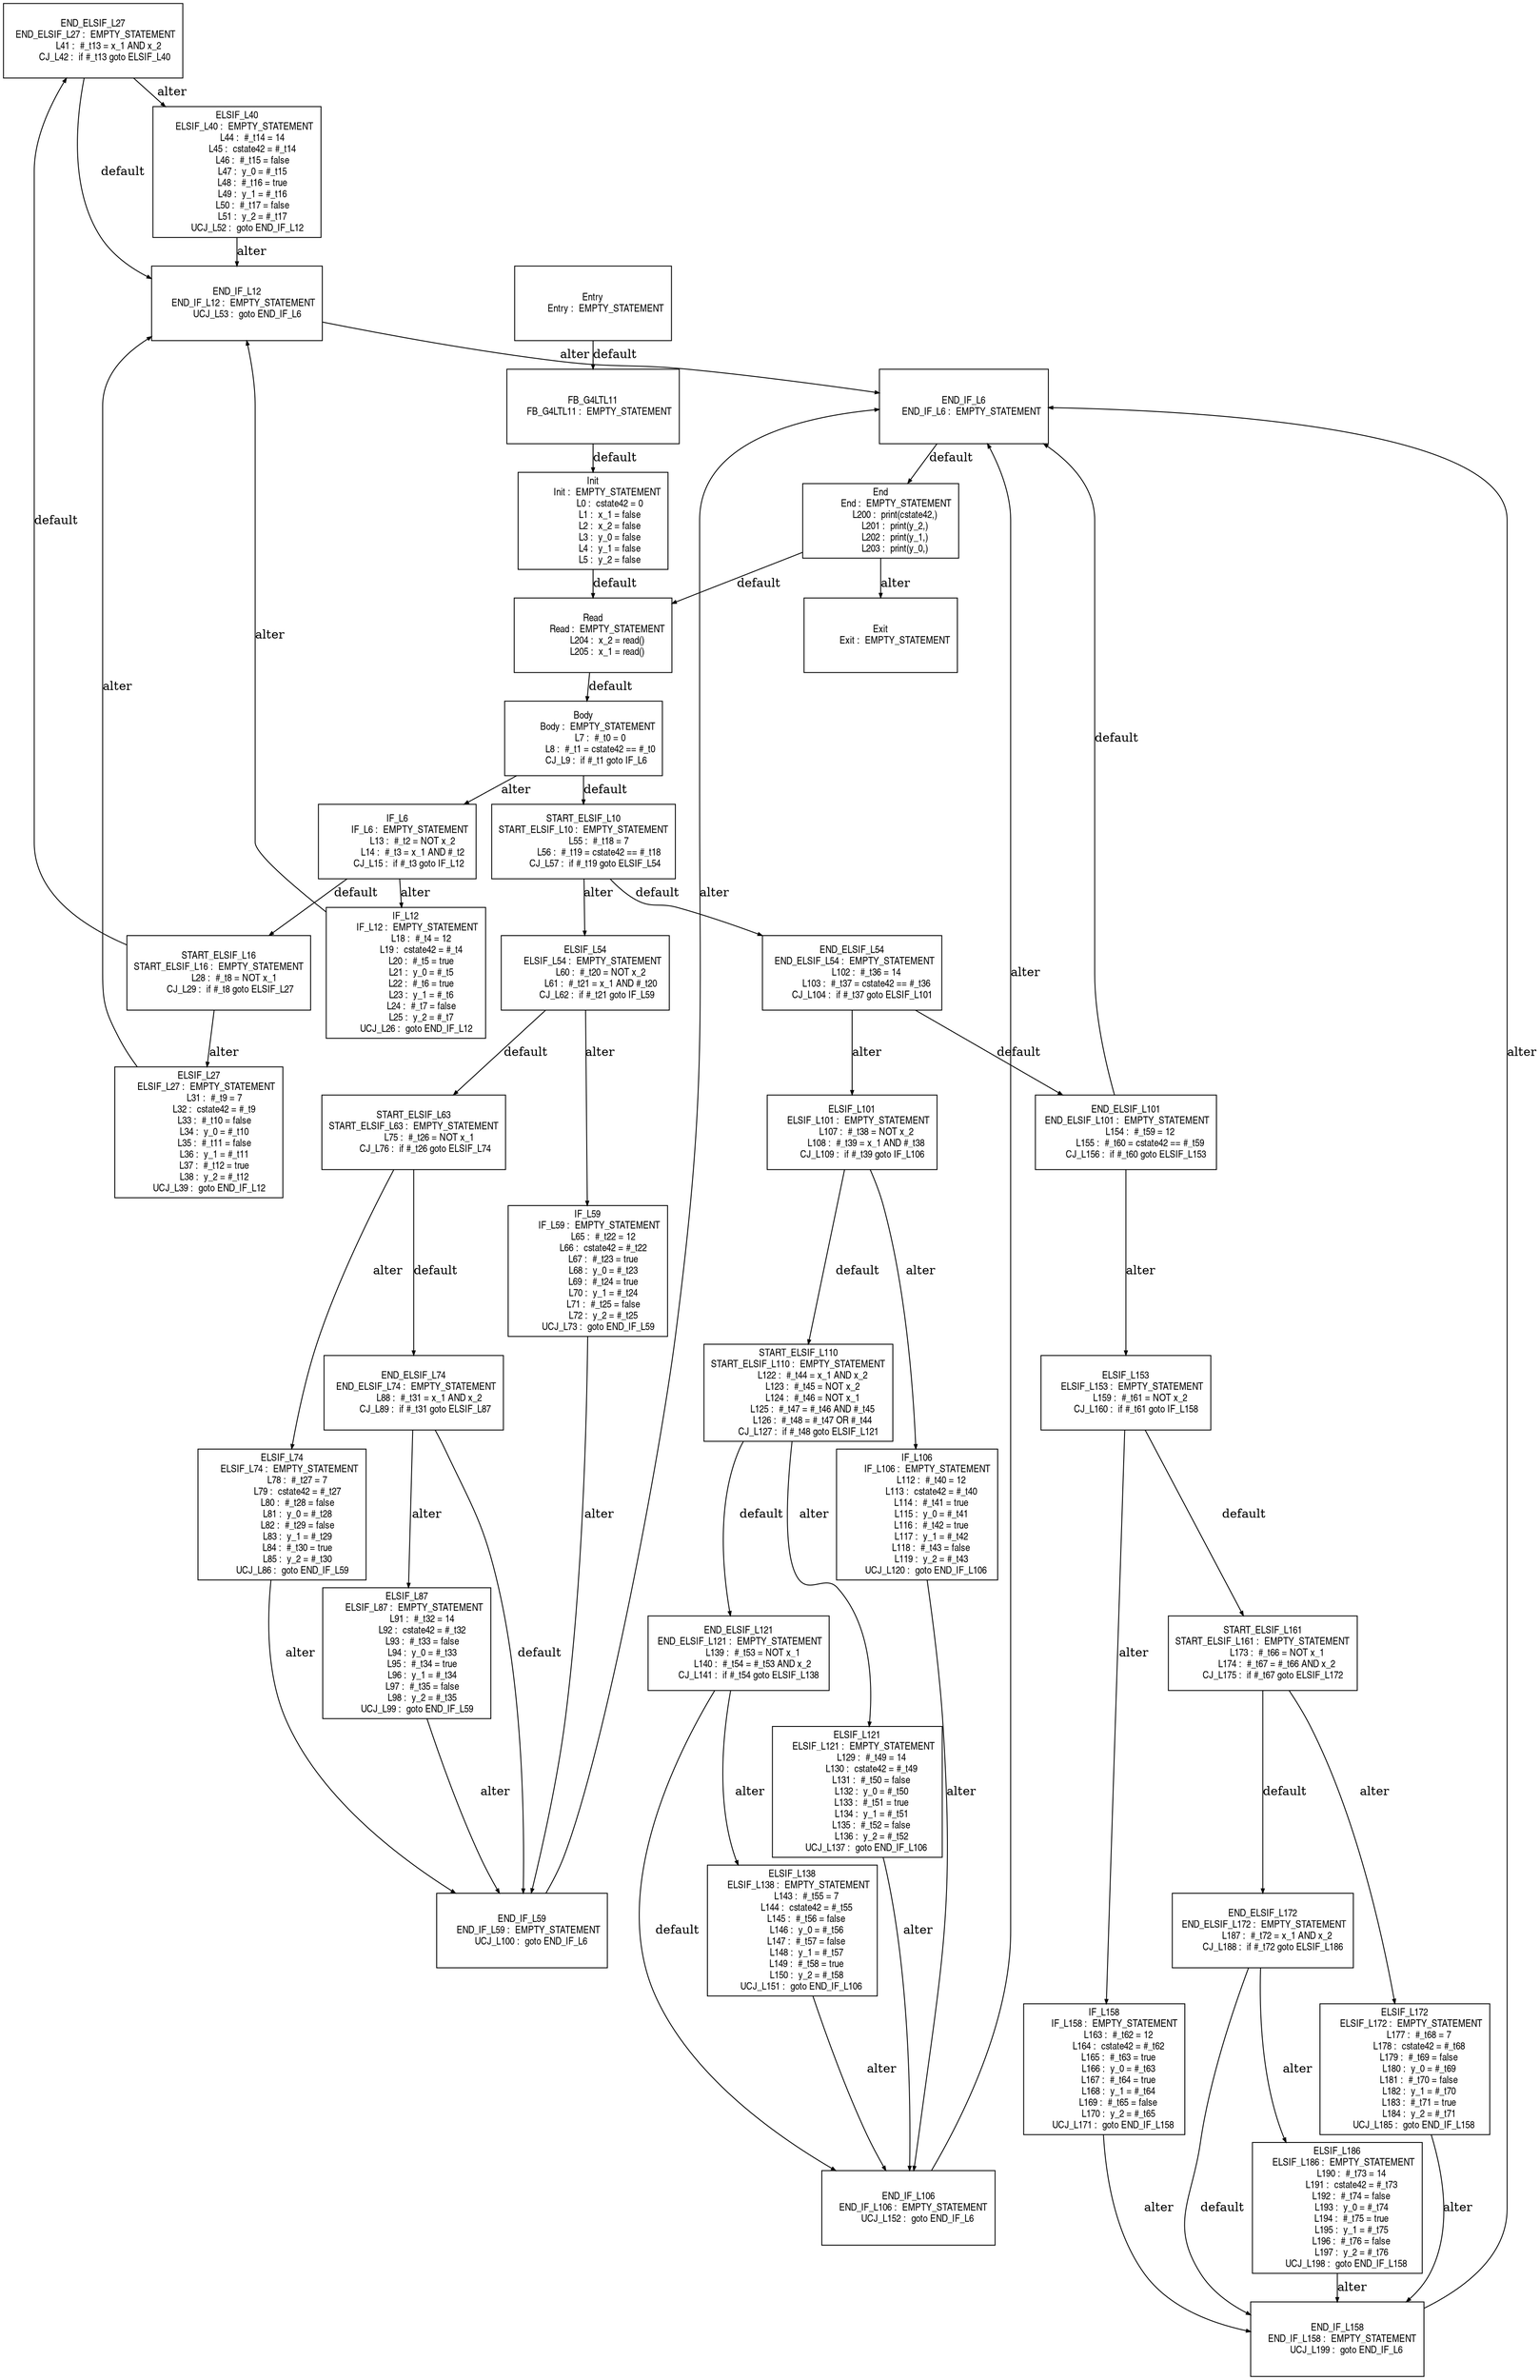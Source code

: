 digraph G {
  ranksep=.25;
  edge [arrowsize=.5]
  node [shape=rectangle, fontname="ArialNarrow",
        fontsize=12,  height=1.2];
  "END_ELSIF_L27
  END_ELSIF_L27 :  EMPTY_STATEMENT
            L41 :  #_t13 = x_1 AND x_2
         CJ_L42 :  if #_t13 goto ELSIF_L40
"; "Read
           Read :  EMPTY_STATEMENT
           L204 :  x_2 = read()
           L205 :  x_1 = read()
"; "END_ELSIF_L172
 END_ELSIF_L172 :  EMPTY_STATEMENT
           L187 :  #_t72 = x_1 AND x_2
        CJ_L188 :  if #_t72 goto ELSIF_L186
"; "END_ELSIF_L54
  END_ELSIF_L54 :  EMPTY_STATEMENT
           L102 :  #_t36 = 14
           L103 :  #_t37 = cstate42 == #_t36
        CJ_L104 :  if #_t37 goto ELSIF_L101
"; "ELSIF_L101
     ELSIF_L101 :  EMPTY_STATEMENT
           L107 :  #_t38 = NOT x_2
           L108 :  #_t39 = x_1 AND #_t38
        CJ_L109 :  if #_t39 goto IF_L106
"; "START_ELSIF_L63
START_ELSIF_L63 :  EMPTY_STATEMENT
            L75 :  #_t26 = NOT x_1
         CJ_L76 :  if #_t26 goto ELSIF_L74
"; "IF_L12
         IF_L12 :  EMPTY_STATEMENT
            L18 :  #_t4 = 12
            L19 :  cstate42 = #_t4
            L20 :  #_t5 = true
            L21 :  y_0 = #_t5
            L22 :  #_t6 = true
            L23 :  y_1 = #_t6
            L24 :  #_t7 = false
            L25 :  y_2 = #_t7
        UCJ_L26 :  goto END_IF_L12
"; "ELSIF_L153
     ELSIF_L153 :  EMPTY_STATEMENT
           L159 :  #_t61 = NOT x_2
        CJ_L160 :  if #_t61 goto IF_L158
"; "END_IF_L6
      END_IF_L6 :  EMPTY_STATEMENT
"; "Exit
           Exit :  EMPTY_STATEMENT
"; "END_IF_L12
     END_IF_L12 :  EMPTY_STATEMENT
        UCJ_L53 :  goto END_IF_L6
"; "IF_L59
         IF_L59 :  EMPTY_STATEMENT
            L65 :  #_t22 = 12
            L66 :  cstate42 = #_t22
            L67 :  #_t23 = true
            L68 :  y_0 = #_t23
            L69 :  #_t24 = true
            L70 :  y_1 = #_t24
            L71 :  #_t25 = false
            L72 :  y_2 = #_t25
        UCJ_L73 :  goto END_IF_L59
"; "ELSIF_L74
      ELSIF_L74 :  EMPTY_STATEMENT
            L78 :  #_t27 = 7
            L79 :  cstate42 = #_t27
            L80 :  #_t28 = false
            L81 :  y_0 = #_t28
            L82 :  #_t29 = false
            L83 :  y_1 = #_t29
            L84 :  #_t30 = true
            L85 :  y_2 = #_t30
        UCJ_L86 :  goto END_IF_L59
"; "START_ELSIF_L10
START_ELSIF_L10 :  EMPTY_STATEMENT
            L55 :  #_t18 = 7
            L56 :  #_t19 = cstate42 == #_t18
         CJ_L57 :  if #_t19 goto ELSIF_L54
"; "Init
           Init :  EMPTY_STATEMENT
             L0 :  cstate42 = 0
             L1 :  x_1 = false
             L2 :  x_2 = false
             L3 :  y_0 = false
             L4 :  y_1 = false
             L5 :  y_2 = false
"; "END_IF_L59
     END_IF_L59 :  EMPTY_STATEMENT
       UCJ_L100 :  goto END_IF_L6
"; "ELSIF_L186
     ELSIF_L186 :  EMPTY_STATEMENT
           L190 :  #_t73 = 14
           L191 :  cstate42 = #_t73
           L192 :  #_t74 = false
           L193 :  y_0 = #_t74
           L194 :  #_t75 = true
           L195 :  y_1 = #_t75
           L196 :  #_t76 = false
           L197 :  y_2 = #_t76
       UCJ_L198 :  goto END_IF_L158
"; "START_ELSIF_L110
START_ELSIF_L110 :  EMPTY_STATEMENT
           L122 :  #_t44 = x_1 AND x_2
           L123 :  #_t45 = NOT x_2
           L124 :  #_t46 = NOT x_1
           L125 :  #_t47 = #_t46 AND #_t45
           L126 :  #_t48 = #_t47 OR #_t44
        CJ_L127 :  if #_t48 goto ELSIF_L121
"; "ELSIF_L138
     ELSIF_L138 :  EMPTY_STATEMENT
           L143 :  #_t55 = 7
           L144 :  cstate42 = #_t55
           L145 :  #_t56 = false
           L146 :  y_0 = #_t56
           L147 :  #_t57 = false
           L148 :  y_1 = #_t57
           L149 :  #_t58 = true
           L150 :  y_2 = #_t58
       UCJ_L151 :  goto END_IF_L106
"; "END_ELSIF_L121
 END_ELSIF_L121 :  EMPTY_STATEMENT
           L139 :  #_t53 = NOT x_1
           L140 :  #_t54 = #_t53 AND x_2
        CJ_L141 :  if #_t54 goto ELSIF_L138
"; "FB_G4LTL11
     FB_G4LTL11 :  EMPTY_STATEMENT
"; "IF_L106
        IF_L106 :  EMPTY_STATEMENT
           L112 :  #_t40 = 12
           L113 :  cstate42 = #_t40
           L114 :  #_t41 = true
           L115 :  y_0 = #_t41
           L116 :  #_t42 = true
           L117 :  y_1 = #_t42
           L118 :  #_t43 = false
           L119 :  y_2 = #_t43
       UCJ_L120 :  goto END_IF_L106
"; "IF_L158
        IF_L158 :  EMPTY_STATEMENT
           L163 :  #_t62 = 12
           L164 :  cstate42 = #_t62
           L165 :  #_t63 = true
           L166 :  y_0 = #_t63
           L167 :  #_t64 = true
           L168 :  y_1 = #_t64
           L169 :  #_t65 = false
           L170 :  y_2 = #_t65
       UCJ_L171 :  goto END_IF_L158
"; "ELSIF_L27
      ELSIF_L27 :  EMPTY_STATEMENT
            L31 :  #_t9 = 7
            L32 :  cstate42 = #_t9
            L33 :  #_t10 = false
            L34 :  y_0 = #_t10
            L35 :  #_t11 = false
            L36 :  y_1 = #_t11
            L37 :  #_t12 = true
            L38 :  y_2 = #_t12
        UCJ_L39 :  goto END_IF_L12
"; "END_ELSIF_L74
  END_ELSIF_L74 :  EMPTY_STATEMENT
            L88 :  #_t31 = x_1 AND x_2
         CJ_L89 :  if #_t31 goto ELSIF_L87
"; "END_ELSIF_L101
 END_ELSIF_L101 :  EMPTY_STATEMENT
           L154 :  #_t59 = 12
           L155 :  #_t60 = cstate42 == #_t59
        CJ_L156 :  if #_t60 goto ELSIF_L153
"; "ELSIF_L40
      ELSIF_L40 :  EMPTY_STATEMENT
            L44 :  #_t14 = 14
            L45 :  cstate42 = #_t14
            L46 :  #_t15 = false
            L47 :  y_0 = #_t15
            L48 :  #_t16 = true
            L49 :  y_1 = #_t16
            L50 :  #_t17 = false
            L51 :  y_2 = #_t17
        UCJ_L52 :  goto END_IF_L12
"; "ELSIF_L54
      ELSIF_L54 :  EMPTY_STATEMENT
            L60 :  #_t20 = NOT x_2
            L61 :  #_t21 = x_1 AND #_t20
         CJ_L62 :  if #_t21 goto IF_L59
"; "ELSIF_L172
     ELSIF_L172 :  EMPTY_STATEMENT
           L177 :  #_t68 = 7
           L178 :  cstate42 = #_t68
           L179 :  #_t69 = false
           L180 :  y_0 = #_t69
           L181 :  #_t70 = false
           L182 :  y_1 = #_t70
           L183 :  #_t71 = true
           L184 :  y_2 = #_t71
       UCJ_L185 :  goto END_IF_L158
"; "ELSIF_L121
     ELSIF_L121 :  EMPTY_STATEMENT
           L129 :  #_t49 = 14
           L130 :  cstate42 = #_t49
           L131 :  #_t50 = false
           L132 :  y_0 = #_t50
           L133 :  #_t51 = true
           L134 :  y_1 = #_t51
           L135 :  #_t52 = false
           L136 :  y_2 = #_t52
       UCJ_L137 :  goto END_IF_L106
"; "END_IF_L106
    END_IF_L106 :  EMPTY_STATEMENT
       UCJ_L152 :  goto END_IF_L6
"; "ELSIF_L87
      ELSIF_L87 :  EMPTY_STATEMENT
            L91 :  #_t32 = 14
            L92 :  cstate42 = #_t32
            L93 :  #_t33 = false
            L94 :  y_0 = #_t33
            L95 :  #_t34 = true
            L96 :  y_1 = #_t34
            L97 :  #_t35 = false
            L98 :  y_2 = #_t35
        UCJ_L99 :  goto END_IF_L59
"; "END_IF_L158
    END_IF_L158 :  EMPTY_STATEMENT
       UCJ_L199 :  goto END_IF_L6
"; "START_ELSIF_L16
START_ELSIF_L16 :  EMPTY_STATEMENT
            L28 :  #_t8 = NOT x_1
         CJ_L29 :  if #_t8 goto ELSIF_L27
"; "Body
           Body :  EMPTY_STATEMENT
             L7 :  #_t0 = 0
             L8 :  #_t1 = cstate42 == #_t0
          CJ_L9 :  if #_t1 goto IF_L6
"; "Entry
          Entry :  EMPTY_STATEMENT
"; "End
            End :  EMPTY_STATEMENT
           L200 :  print(cstate42,)
           L201 :  print(y_2,)
           L202 :  print(y_1,)
           L203 :  print(y_0,)
"; "START_ELSIF_L161
START_ELSIF_L161 :  EMPTY_STATEMENT
           L173 :  #_t66 = NOT x_1
           L174 :  #_t67 = #_t66 AND x_2
        CJ_L175 :  if #_t67 goto ELSIF_L172
"; "IF_L6
          IF_L6 :  EMPTY_STATEMENT
            L13 :  #_t2 = NOT x_2
            L14 :  #_t3 = x_1 AND #_t2
         CJ_L15 :  if #_t3 goto IF_L12
"; 
  "FB_G4LTL11
     FB_G4LTL11 :  EMPTY_STATEMENT
" -> "Init
           Init :  EMPTY_STATEMENT
             L0 :  cstate42 = 0
             L1 :  x_1 = false
             L2 :  x_2 = false
             L3 :  y_0 = false
             L4 :  y_1 = false
             L5 :  y_2 = false
"  [label="default"];
  "Init
           Init :  EMPTY_STATEMENT
             L0 :  cstate42 = 0
             L1 :  x_1 = false
             L2 :  x_2 = false
             L3 :  y_0 = false
             L4 :  y_1 = false
             L5 :  y_2 = false
" -> "Read
           Read :  EMPTY_STATEMENT
           L204 :  x_2 = read()
           L205 :  x_1 = read()
"  [label="default"];
  "Body
           Body :  EMPTY_STATEMENT
             L7 :  #_t0 = 0
             L8 :  #_t1 = cstate42 == #_t0
          CJ_L9 :  if #_t1 goto IF_L6
" -> "START_ELSIF_L10
START_ELSIF_L10 :  EMPTY_STATEMENT
            L55 :  #_t18 = 7
            L56 :  #_t19 = cstate42 == #_t18
         CJ_L57 :  if #_t19 goto ELSIF_L54
"  [label="default"];
  "Body
           Body :  EMPTY_STATEMENT
             L7 :  #_t0 = 0
             L8 :  #_t1 = cstate42 == #_t0
          CJ_L9 :  if #_t1 goto IF_L6
" -> "IF_L6
          IF_L6 :  EMPTY_STATEMENT
            L13 :  #_t2 = NOT x_2
            L14 :  #_t3 = x_1 AND #_t2
         CJ_L15 :  if #_t3 goto IF_L12
"  [label="alter"];
  "IF_L6
          IF_L6 :  EMPTY_STATEMENT
            L13 :  #_t2 = NOT x_2
            L14 :  #_t3 = x_1 AND #_t2
         CJ_L15 :  if #_t3 goto IF_L12
" -> "START_ELSIF_L16
START_ELSIF_L16 :  EMPTY_STATEMENT
            L28 :  #_t8 = NOT x_1
         CJ_L29 :  if #_t8 goto ELSIF_L27
"  [label="default"];
  "IF_L6
          IF_L6 :  EMPTY_STATEMENT
            L13 :  #_t2 = NOT x_2
            L14 :  #_t3 = x_1 AND #_t2
         CJ_L15 :  if #_t3 goto IF_L12
" -> "IF_L12
         IF_L12 :  EMPTY_STATEMENT
            L18 :  #_t4 = 12
            L19 :  cstate42 = #_t4
            L20 :  #_t5 = true
            L21 :  y_0 = #_t5
            L22 :  #_t6 = true
            L23 :  y_1 = #_t6
            L24 :  #_t7 = false
            L25 :  y_2 = #_t7
        UCJ_L26 :  goto END_IF_L12
"  [label="alter"];
  "IF_L12
         IF_L12 :  EMPTY_STATEMENT
            L18 :  #_t4 = 12
            L19 :  cstate42 = #_t4
            L20 :  #_t5 = true
            L21 :  y_0 = #_t5
            L22 :  #_t6 = true
            L23 :  y_1 = #_t6
            L24 :  #_t7 = false
            L25 :  y_2 = #_t7
        UCJ_L26 :  goto END_IF_L12
" -> "END_IF_L12
     END_IF_L12 :  EMPTY_STATEMENT
        UCJ_L53 :  goto END_IF_L6
"  [label="alter"];
  "START_ELSIF_L16
START_ELSIF_L16 :  EMPTY_STATEMENT
            L28 :  #_t8 = NOT x_1
         CJ_L29 :  if #_t8 goto ELSIF_L27
" -> "END_ELSIF_L27
  END_ELSIF_L27 :  EMPTY_STATEMENT
            L41 :  #_t13 = x_1 AND x_2
         CJ_L42 :  if #_t13 goto ELSIF_L40
"  [label="default"];
  "START_ELSIF_L16
START_ELSIF_L16 :  EMPTY_STATEMENT
            L28 :  #_t8 = NOT x_1
         CJ_L29 :  if #_t8 goto ELSIF_L27
" -> "ELSIF_L27
      ELSIF_L27 :  EMPTY_STATEMENT
            L31 :  #_t9 = 7
            L32 :  cstate42 = #_t9
            L33 :  #_t10 = false
            L34 :  y_0 = #_t10
            L35 :  #_t11 = false
            L36 :  y_1 = #_t11
            L37 :  #_t12 = true
            L38 :  y_2 = #_t12
        UCJ_L39 :  goto END_IF_L12
"  [label="alter"];
  "ELSIF_L27
      ELSIF_L27 :  EMPTY_STATEMENT
            L31 :  #_t9 = 7
            L32 :  cstate42 = #_t9
            L33 :  #_t10 = false
            L34 :  y_0 = #_t10
            L35 :  #_t11 = false
            L36 :  y_1 = #_t11
            L37 :  #_t12 = true
            L38 :  y_2 = #_t12
        UCJ_L39 :  goto END_IF_L12
" -> "END_IF_L12
     END_IF_L12 :  EMPTY_STATEMENT
        UCJ_L53 :  goto END_IF_L6
"  [label="alter"];
  "END_ELSIF_L27
  END_ELSIF_L27 :  EMPTY_STATEMENT
            L41 :  #_t13 = x_1 AND x_2
         CJ_L42 :  if #_t13 goto ELSIF_L40
" -> "END_IF_L12
     END_IF_L12 :  EMPTY_STATEMENT
        UCJ_L53 :  goto END_IF_L6
"  [label="default"];
  "END_ELSIF_L27
  END_ELSIF_L27 :  EMPTY_STATEMENT
            L41 :  #_t13 = x_1 AND x_2
         CJ_L42 :  if #_t13 goto ELSIF_L40
" -> "ELSIF_L40
      ELSIF_L40 :  EMPTY_STATEMENT
            L44 :  #_t14 = 14
            L45 :  cstate42 = #_t14
            L46 :  #_t15 = false
            L47 :  y_0 = #_t15
            L48 :  #_t16 = true
            L49 :  y_1 = #_t16
            L50 :  #_t17 = false
            L51 :  y_2 = #_t17
        UCJ_L52 :  goto END_IF_L12
"  [label="alter"];
  "ELSIF_L40
      ELSIF_L40 :  EMPTY_STATEMENT
            L44 :  #_t14 = 14
            L45 :  cstate42 = #_t14
            L46 :  #_t15 = false
            L47 :  y_0 = #_t15
            L48 :  #_t16 = true
            L49 :  y_1 = #_t16
            L50 :  #_t17 = false
            L51 :  y_2 = #_t17
        UCJ_L52 :  goto END_IF_L12
" -> "END_IF_L12
     END_IF_L12 :  EMPTY_STATEMENT
        UCJ_L53 :  goto END_IF_L6
"  [label="alter"];
  "END_IF_L12
     END_IF_L12 :  EMPTY_STATEMENT
        UCJ_L53 :  goto END_IF_L6
" -> "END_IF_L6
      END_IF_L6 :  EMPTY_STATEMENT
"  [label="alter"];
  "START_ELSIF_L10
START_ELSIF_L10 :  EMPTY_STATEMENT
            L55 :  #_t18 = 7
            L56 :  #_t19 = cstate42 == #_t18
         CJ_L57 :  if #_t19 goto ELSIF_L54
" -> "END_ELSIF_L54
  END_ELSIF_L54 :  EMPTY_STATEMENT
           L102 :  #_t36 = 14
           L103 :  #_t37 = cstate42 == #_t36
        CJ_L104 :  if #_t37 goto ELSIF_L101
"  [label="default"];
  "START_ELSIF_L10
START_ELSIF_L10 :  EMPTY_STATEMENT
            L55 :  #_t18 = 7
            L56 :  #_t19 = cstate42 == #_t18
         CJ_L57 :  if #_t19 goto ELSIF_L54
" -> "ELSIF_L54
      ELSIF_L54 :  EMPTY_STATEMENT
            L60 :  #_t20 = NOT x_2
            L61 :  #_t21 = x_1 AND #_t20
         CJ_L62 :  if #_t21 goto IF_L59
"  [label="alter"];
  "ELSIF_L54
      ELSIF_L54 :  EMPTY_STATEMENT
            L60 :  #_t20 = NOT x_2
            L61 :  #_t21 = x_1 AND #_t20
         CJ_L62 :  if #_t21 goto IF_L59
" -> "START_ELSIF_L63
START_ELSIF_L63 :  EMPTY_STATEMENT
            L75 :  #_t26 = NOT x_1
         CJ_L76 :  if #_t26 goto ELSIF_L74
"  [label="default"];
  "ELSIF_L54
      ELSIF_L54 :  EMPTY_STATEMENT
            L60 :  #_t20 = NOT x_2
            L61 :  #_t21 = x_1 AND #_t20
         CJ_L62 :  if #_t21 goto IF_L59
" -> "IF_L59
         IF_L59 :  EMPTY_STATEMENT
            L65 :  #_t22 = 12
            L66 :  cstate42 = #_t22
            L67 :  #_t23 = true
            L68 :  y_0 = #_t23
            L69 :  #_t24 = true
            L70 :  y_1 = #_t24
            L71 :  #_t25 = false
            L72 :  y_2 = #_t25
        UCJ_L73 :  goto END_IF_L59
"  [label="alter"];
  "IF_L59
         IF_L59 :  EMPTY_STATEMENT
            L65 :  #_t22 = 12
            L66 :  cstate42 = #_t22
            L67 :  #_t23 = true
            L68 :  y_0 = #_t23
            L69 :  #_t24 = true
            L70 :  y_1 = #_t24
            L71 :  #_t25 = false
            L72 :  y_2 = #_t25
        UCJ_L73 :  goto END_IF_L59
" -> "END_IF_L59
     END_IF_L59 :  EMPTY_STATEMENT
       UCJ_L100 :  goto END_IF_L6
"  [label="alter"];
  "START_ELSIF_L63
START_ELSIF_L63 :  EMPTY_STATEMENT
            L75 :  #_t26 = NOT x_1
         CJ_L76 :  if #_t26 goto ELSIF_L74
" -> "END_ELSIF_L74
  END_ELSIF_L74 :  EMPTY_STATEMENT
            L88 :  #_t31 = x_1 AND x_2
         CJ_L89 :  if #_t31 goto ELSIF_L87
"  [label="default"];
  "START_ELSIF_L63
START_ELSIF_L63 :  EMPTY_STATEMENT
            L75 :  #_t26 = NOT x_1
         CJ_L76 :  if #_t26 goto ELSIF_L74
" -> "ELSIF_L74
      ELSIF_L74 :  EMPTY_STATEMENT
            L78 :  #_t27 = 7
            L79 :  cstate42 = #_t27
            L80 :  #_t28 = false
            L81 :  y_0 = #_t28
            L82 :  #_t29 = false
            L83 :  y_1 = #_t29
            L84 :  #_t30 = true
            L85 :  y_2 = #_t30
        UCJ_L86 :  goto END_IF_L59
"  [label="alter"];
  "ELSIF_L74
      ELSIF_L74 :  EMPTY_STATEMENT
            L78 :  #_t27 = 7
            L79 :  cstate42 = #_t27
            L80 :  #_t28 = false
            L81 :  y_0 = #_t28
            L82 :  #_t29 = false
            L83 :  y_1 = #_t29
            L84 :  #_t30 = true
            L85 :  y_2 = #_t30
        UCJ_L86 :  goto END_IF_L59
" -> "END_IF_L59
     END_IF_L59 :  EMPTY_STATEMENT
       UCJ_L100 :  goto END_IF_L6
"  [label="alter"];
  "END_ELSIF_L74
  END_ELSIF_L74 :  EMPTY_STATEMENT
            L88 :  #_t31 = x_1 AND x_2
         CJ_L89 :  if #_t31 goto ELSIF_L87
" -> "END_IF_L59
     END_IF_L59 :  EMPTY_STATEMENT
       UCJ_L100 :  goto END_IF_L6
"  [label="default"];
  "END_ELSIF_L74
  END_ELSIF_L74 :  EMPTY_STATEMENT
            L88 :  #_t31 = x_1 AND x_2
         CJ_L89 :  if #_t31 goto ELSIF_L87
" -> "ELSIF_L87
      ELSIF_L87 :  EMPTY_STATEMENT
            L91 :  #_t32 = 14
            L92 :  cstate42 = #_t32
            L93 :  #_t33 = false
            L94 :  y_0 = #_t33
            L95 :  #_t34 = true
            L96 :  y_1 = #_t34
            L97 :  #_t35 = false
            L98 :  y_2 = #_t35
        UCJ_L99 :  goto END_IF_L59
"  [label="alter"];
  "ELSIF_L87
      ELSIF_L87 :  EMPTY_STATEMENT
            L91 :  #_t32 = 14
            L92 :  cstate42 = #_t32
            L93 :  #_t33 = false
            L94 :  y_0 = #_t33
            L95 :  #_t34 = true
            L96 :  y_1 = #_t34
            L97 :  #_t35 = false
            L98 :  y_2 = #_t35
        UCJ_L99 :  goto END_IF_L59
" -> "END_IF_L59
     END_IF_L59 :  EMPTY_STATEMENT
       UCJ_L100 :  goto END_IF_L6
"  [label="alter"];
  "END_IF_L59
     END_IF_L59 :  EMPTY_STATEMENT
       UCJ_L100 :  goto END_IF_L6
" -> "END_IF_L6
      END_IF_L6 :  EMPTY_STATEMENT
"  [label="alter"];
  "END_ELSIF_L54
  END_ELSIF_L54 :  EMPTY_STATEMENT
           L102 :  #_t36 = 14
           L103 :  #_t37 = cstate42 == #_t36
        CJ_L104 :  if #_t37 goto ELSIF_L101
" -> "END_ELSIF_L101
 END_ELSIF_L101 :  EMPTY_STATEMENT
           L154 :  #_t59 = 12
           L155 :  #_t60 = cstate42 == #_t59
        CJ_L156 :  if #_t60 goto ELSIF_L153
"  [label="default"];
  "END_ELSIF_L54
  END_ELSIF_L54 :  EMPTY_STATEMENT
           L102 :  #_t36 = 14
           L103 :  #_t37 = cstate42 == #_t36
        CJ_L104 :  if #_t37 goto ELSIF_L101
" -> "ELSIF_L101
     ELSIF_L101 :  EMPTY_STATEMENT
           L107 :  #_t38 = NOT x_2
           L108 :  #_t39 = x_1 AND #_t38
        CJ_L109 :  if #_t39 goto IF_L106
"  [label="alter"];
  "ELSIF_L101
     ELSIF_L101 :  EMPTY_STATEMENT
           L107 :  #_t38 = NOT x_2
           L108 :  #_t39 = x_1 AND #_t38
        CJ_L109 :  if #_t39 goto IF_L106
" -> "START_ELSIF_L110
START_ELSIF_L110 :  EMPTY_STATEMENT
           L122 :  #_t44 = x_1 AND x_2
           L123 :  #_t45 = NOT x_2
           L124 :  #_t46 = NOT x_1
           L125 :  #_t47 = #_t46 AND #_t45
           L126 :  #_t48 = #_t47 OR #_t44
        CJ_L127 :  if #_t48 goto ELSIF_L121
"  [label="default"];
  "ELSIF_L101
     ELSIF_L101 :  EMPTY_STATEMENT
           L107 :  #_t38 = NOT x_2
           L108 :  #_t39 = x_1 AND #_t38
        CJ_L109 :  if #_t39 goto IF_L106
" -> "IF_L106
        IF_L106 :  EMPTY_STATEMENT
           L112 :  #_t40 = 12
           L113 :  cstate42 = #_t40
           L114 :  #_t41 = true
           L115 :  y_0 = #_t41
           L116 :  #_t42 = true
           L117 :  y_1 = #_t42
           L118 :  #_t43 = false
           L119 :  y_2 = #_t43
       UCJ_L120 :  goto END_IF_L106
"  [label="alter"];
  "IF_L106
        IF_L106 :  EMPTY_STATEMENT
           L112 :  #_t40 = 12
           L113 :  cstate42 = #_t40
           L114 :  #_t41 = true
           L115 :  y_0 = #_t41
           L116 :  #_t42 = true
           L117 :  y_1 = #_t42
           L118 :  #_t43 = false
           L119 :  y_2 = #_t43
       UCJ_L120 :  goto END_IF_L106
" -> "END_IF_L106
    END_IF_L106 :  EMPTY_STATEMENT
       UCJ_L152 :  goto END_IF_L6
"  [label="alter"];
  "START_ELSIF_L110
START_ELSIF_L110 :  EMPTY_STATEMENT
           L122 :  #_t44 = x_1 AND x_2
           L123 :  #_t45 = NOT x_2
           L124 :  #_t46 = NOT x_1
           L125 :  #_t47 = #_t46 AND #_t45
           L126 :  #_t48 = #_t47 OR #_t44
        CJ_L127 :  if #_t48 goto ELSIF_L121
" -> "END_ELSIF_L121
 END_ELSIF_L121 :  EMPTY_STATEMENT
           L139 :  #_t53 = NOT x_1
           L140 :  #_t54 = #_t53 AND x_2
        CJ_L141 :  if #_t54 goto ELSIF_L138
"  [label="default"];
  "START_ELSIF_L110
START_ELSIF_L110 :  EMPTY_STATEMENT
           L122 :  #_t44 = x_1 AND x_2
           L123 :  #_t45 = NOT x_2
           L124 :  #_t46 = NOT x_1
           L125 :  #_t47 = #_t46 AND #_t45
           L126 :  #_t48 = #_t47 OR #_t44
        CJ_L127 :  if #_t48 goto ELSIF_L121
" -> "ELSIF_L121
     ELSIF_L121 :  EMPTY_STATEMENT
           L129 :  #_t49 = 14
           L130 :  cstate42 = #_t49
           L131 :  #_t50 = false
           L132 :  y_0 = #_t50
           L133 :  #_t51 = true
           L134 :  y_1 = #_t51
           L135 :  #_t52 = false
           L136 :  y_2 = #_t52
       UCJ_L137 :  goto END_IF_L106
"  [label="alter"];
  "ELSIF_L121
     ELSIF_L121 :  EMPTY_STATEMENT
           L129 :  #_t49 = 14
           L130 :  cstate42 = #_t49
           L131 :  #_t50 = false
           L132 :  y_0 = #_t50
           L133 :  #_t51 = true
           L134 :  y_1 = #_t51
           L135 :  #_t52 = false
           L136 :  y_2 = #_t52
       UCJ_L137 :  goto END_IF_L106
" -> "END_IF_L106
    END_IF_L106 :  EMPTY_STATEMENT
       UCJ_L152 :  goto END_IF_L6
"  [label="alter"];
  "END_ELSIF_L121
 END_ELSIF_L121 :  EMPTY_STATEMENT
           L139 :  #_t53 = NOT x_1
           L140 :  #_t54 = #_t53 AND x_2
        CJ_L141 :  if #_t54 goto ELSIF_L138
" -> "END_IF_L106
    END_IF_L106 :  EMPTY_STATEMENT
       UCJ_L152 :  goto END_IF_L6
"  [label="default"];
  "END_ELSIF_L121
 END_ELSIF_L121 :  EMPTY_STATEMENT
           L139 :  #_t53 = NOT x_1
           L140 :  #_t54 = #_t53 AND x_2
        CJ_L141 :  if #_t54 goto ELSIF_L138
" -> "ELSIF_L138
     ELSIF_L138 :  EMPTY_STATEMENT
           L143 :  #_t55 = 7
           L144 :  cstate42 = #_t55
           L145 :  #_t56 = false
           L146 :  y_0 = #_t56
           L147 :  #_t57 = false
           L148 :  y_1 = #_t57
           L149 :  #_t58 = true
           L150 :  y_2 = #_t58
       UCJ_L151 :  goto END_IF_L106
"  [label="alter"];
  "ELSIF_L138
     ELSIF_L138 :  EMPTY_STATEMENT
           L143 :  #_t55 = 7
           L144 :  cstate42 = #_t55
           L145 :  #_t56 = false
           L146 :  y_0 = #_t56
           L147 :  #_t57 = false
           L148 :  y_1 = #_t57
           L149 :  #_t58 = true
           L150 :  y_2 = #_t58
       UCJ_L151 :  goto END_IF_L106
" -> "END_IF_L106
    END_IF_L106 :  EMPTY_STATEMENT
       UCJ_L152 :  goto END_IF_L6
"  [label="alter"];
  "END_IF_L106
    END_IF_L106 :  EMPTY_STATEMENT
       UCJ_L152 :  goto END_IF_L6
" -> "END_IF_L6
      END_IF_L6 :  EMPTY_STATEMENT
"  [label="alter"];
  "END_ELSIF_L101
 END_ELSIF_L101 :  EMPTY_STATEMENT
           L154 :  #_t59 = 12
           L155 :  #_t60 = cstate42 == #_t59
        CJ_L156 :  if #_t60 goto ELSIF_L153
" -> "END_IF_L6
      END_IF_L6 :  EMPTY_STATEMENT
"  [label="default"];
  "END_ELSIF_L101
 END_ELSIF_L101 :  EMPTY_STATEMENT
           L154 :  #_t59 = 12
           L155 :  #_t60 = cstate42 == #_t59
        CJ_L156 :  if #_t60 goto ELSIF_L153
" -> "ELSIF_L153
     ELSIF_L153 :  EMPTY_STATEMENT
           L159 :  #_t61 = NOT x_2
        CJ_L160 :  if #_t61 goto IF_L158
"  [label="alter"];
  "ELSIF_L153
     ELSIF_L153 :  EMPTY_STATEMENT
           L159 :  #_t61 = NOT x_2
        CJ_L160 :  if #_t61 goto IF_L158
" -> "START_ELSIF_L161
START_ELSIF_L161 :  EMPTY_STATEMENT
           L173 :  #_t66 = NOT x_1
           L174 :  #_t67 = #_t66 AND x_2
        CJ_L175 :  if #_t67 goto ELSIF_L172
"  [label="default"];
  "ELSIF_L153
     ELSIF_L153 :  EMPTY_STATEMENT
           L159 :  #_t61 = NOT x_2
        CJ_L160 :  if #_t61 goto IF_L158
" -> "IF_L158
        IF_L158 :  EMPTY_STATEMENT
           L163 :  #_t62 = 12
           L164 :  cstate42 = #_t62
           L165 :  #_t63 = true
           L166 :  y_0 = #_t63
           L167 :  #_t64 = true
           L168 :  y_1 = #_t64
           L169 :  #_t65 = false
           L170 :  y_2 = #_t65
       UCJ_L171 :  goto END_IF_L158
"  [label="alter"];
  "IF_L158
        IF_L158 :  EMPTY_STATEMENT
           L163 :  #_t62 = 12
           L164 :  cstate42 = #_t62
           L165 :  #_t63 = true
           L166 :  y_0 = #_t63
           L167 :  #_t64 = true
           L168 :  y_1 = #_t64
           L169 :  #_t65 = false
           L170 :  y_2 = #_t65
       UCJ_L171 :  goto END_IF_L158
" -> "END_IF_L158
    END_IF_L158 :  EMPTY_STATEMENT
       UCJ_L199 :  goto END_IF_L6
"  [label="alter"];
  "START_ELSIF_L161
START_ELSIF_L161 :  EMPTY_STATEMENT
           L173 :  #_t66 = NOT x_1
           L174 :  #_t67 = #_t66 AND x_2
        CJ_L175 :  if #_t67 goto ELSIF_L172
" -> "END_ELSIF_L172
 END_ELSIF_L172 :  EMPTY_STATEMENT
           L187 :  #_t72 = x_1 AND x_2
        CJ_L188 :  if #_t72 goto ELSIF_L186
"  [label="default"];
  "START_ELSIF_L161
START_ELSIF_L161 :  EMPTY_STATEMENT
           L173 :  #_t66 = NOT x_1
           L174 :  #_t67 = #_t66 AND x_2
        CJ_L175 :  if #_t67 goto ELSIF_L172
" -> "ELSIF_L172
     ELSIF_L172 :  EMPTY_STATEMENT
           L177 :  #_t68 = 7
           L178 :  cstate42 = #_t68
           L179 :  #_t69 = false
           L180 :  y_0 = #_t69
           L181 :  #_t70 = false
           L182 :  y_1 = #_t70
           L183 :  #_t71 = true
           L184 :  y_2 = #_t71
       UCJ_L185 :  goto END_IF_L158
"  [label="alter"];
  "ELSIF_L172
     ELSIF_L172 :  EMPTY_STATEMENT
           L177 :  #_t68 = 7
           L178 :  cstate42 = #_t68
           L179 :  #_t69 = false
           L180 :  y_0 = #_t69
           L181 :  #_t70 = false
           L182 :  y_1 = #_t70
           L183 :  #_t71 = true
           L184 :  y_2 = #_t71
       UCJ_L185 :  goto END_IF_L158
" -> "END_IF_L158
    END_IF_L158 :  EMPTY_STATEMENT
       UCJ_L199 :  goto END_IF_L6
"  [label="alter"];
  "END_ELSIF_L172
 END_ELSIF_L172 :  EMPTY_STATEMENT
           L187 :  #_t72 = x_1 AND x_2
        CJ_L188 :  if #_t72 goto ELSIF_L186
" -> "END_IF_L158
    END_IF_L158 :  EMPTY_STATEMENT
       UCJ_L199 :  goto END_IF_L6
"  [label="default"];
  "END_ELSIF_L172
 END_ELSIF_L172 :  EMPTY_STATEMENT
           L187 :  #_t72 = x_1 AND x_2
        CJ_L188 :  if #_t72 goto ELSIF_L186
" -> "ELSIF_L186
     ELSIF_L186 :  EMPTY_STATEMENT
           L190 :  #_t73 = 14
           L191 :  cstate42 = #_t73
           L192 :  #_t74 = false
           L193 :  y_0 = #_t74
           L194 :  #_t75 = true
           L195 :  y_1 = #_t75
           L196 :  #_t76 = false
           L197 :  y_2 = #_t76
       UCJ_L198 :  goto END_IF_L158
"  [label="alter"];
  "ELSIF_L186
     ELSIF_L186 :  EMPTY_STATEMENT
           L190 :  #_t73 = 14
           L191 :  cstate42 = #_t73
           L192 :  #_t74 = false
           L193 :  y_0 = #_t74
           L194 :  #_t75 = true
           L195 :  y_1 = #_t75
           L196 :  #_t76 = false
           L197 :  y_2 = #_t76
       UCJ_L198 :  goto END_IF_L158
" -> "END_IF_L158
    END_IF_L158 :  EMPTY_STATEMENT
       UCJ_L199 :  goto END_IF_L6
"  [label="alter"];
  "END_IF_L158
    END_IF_L158 :  EMPTY_STATEMENT
       UCJ_L199 :  goto END_IF_L6
" -> "END_IF_L6
      END_IF_L6 :  EMPTY_STATEMENT
"  [label="alter"];
  "END_IF_L6
      END_IF_L6 :  EMPTY_STATEMENT
" -> "End
            End :  EMPTY_STATEMENT
           L200 :  print(cstate42,)
           L201 :  print(y_2,)
           L202 :  print(y_1,)
           L203 :  print(y_0,)
"  [label="default"];
  "Entry
          Entry :  EMPTY_STATEMENT
" -> "FB_G4LTL11
     FB_G4LTL11 :  EMPTY_STATEMENT
"  [label="default"];
  "End
            End :  EMPTY_STATEMENT
           L200 :  print(cstate42,)
           L201 :  print(y_2,)
           L202 :  print(y_1,)
           L203 :  print(y_0,)
" -> "Read
           Read :  EMPTY_STATEMENT
           L204 :  x_2 = read()
           L205 :  x_1 = read()
"  [label="default"];
  "End
            End :  EMPTY_STATEMENT
           L200 :  print(cstate42,)
           L201 :  print(y_2,)
           L202 :  print(y_1,)
           L203 :  print(y_0,)
" -> "Exit
           Exit :  EMPTY_STATEMENT
"  [label="alter"];
  "Read
           Read :  EMPTY_STATEMENT
           L204 :  x_2 = read()
           L205 :  x_1 = read()
" -> "Body
           Body :  EMPTY_STATEMENT
             L7 :  #_t0 = 0
             L8 :  #_t1 = cstate42 == #_t0
          CJ_L9 :  if #_t1 goto IF_L6
"  [label="default"];
}
